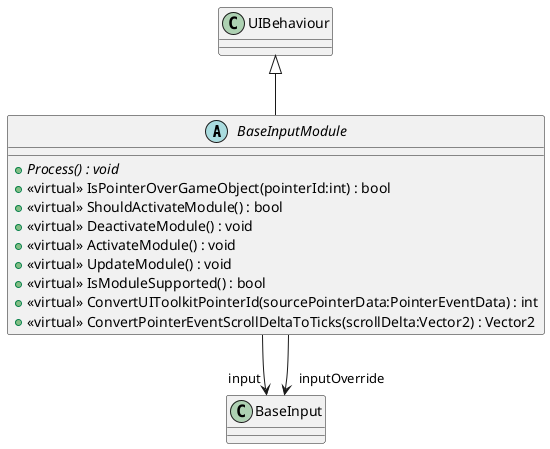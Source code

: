 @startuml
abstract class BaseInputModule {
    + {abstract} Process() : void
    + <<virtual>> IsPointerOverGameObject(pointerId:int) : bool
    + <<virtual>> ShouldActivateModule() : bool
    + <<virtual>> DeactivateModule() : void
    + <<virtual>> ActivateModule() : void
    + <<virtual>> UpdateModule() : void
    + <<virtual>> IsModuleSupported() : bool
    + <<virtual>> ConvertUIToolkitPointerId(sourcePointerData:PointerEventData) : int
    + <<virtual>> ConvertPointerEventScrollDeltaToTicks(scrollDelta:Vector2) : Vector2
}
UIBehaviour <|-- BaseInputModule
BaseInputModule --> "input" BaseInput
BaseInputModule --> "inputOverride" BaseInput
@enduml
